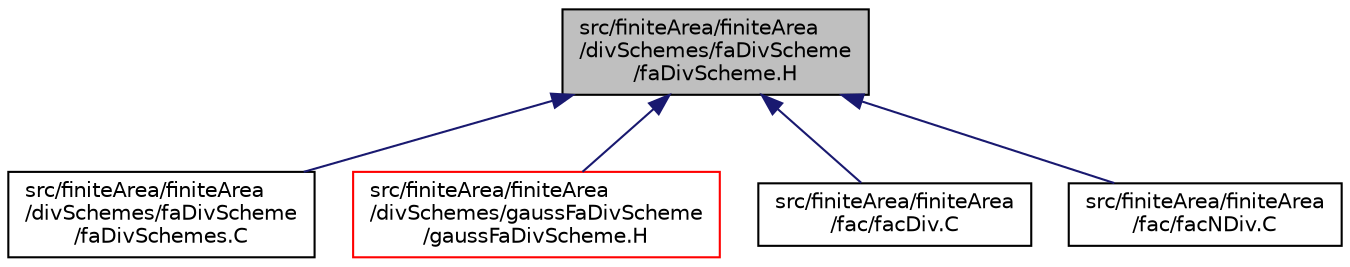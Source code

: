 digraph "src/finiteArea/finiteArea/divSchemes/faDivScheme/faDivScheme.H"
{
  bgcolor="transparent";
  edge [fontname="Helvetica",fontsize="10",labelfontname="Helvetica",labelfontsize="10"];
  node [fontname="Helvetica",fontsize="10",shape=record];
  Node1 [label="src/finiteArea/finiteArea\l/divSchemes/faDivScheme\l/faDivScheme.H",height=0.2,width=0.4,color="black", fillcolor="grey75", style="filled" fontcolor="black"];
  Node1 -> Node2 [dir="back",color="midnightblue",fontsize="10",style="solid",fontname="Helvetica"];
  Node2 [label="src/finiteArea/finiteArea\l/divSchemes/faDivScheme\l/faDivSchemes.C",height=0.2,width=0.4,color="black",URL="$faDivSchemes_8C.html"];
  Node1 -> Node3 [dir="back",color="midnightblue",fontsize="10",style="solid",fontname="Helvetica"];
  Node3 [label="src/finiteArea/finiteArea\l/divSchemes/gaussFaDivScheme\l/gaussFaDivScheme.H",height=0.2,width=0.4,color="red",URL="$gaussFaDivScheme_8H.html"];
  Node1 -> Node4 [dir="back",color="midnightblue",fontsize="10",style="solid",fontname="Helvetica"];
  Node4 [label="src/finiteArea/finiteArea\l/fac/facDiv.C",height=0.2,width=0.4,color="black",URL="$facDiv_8C.html"];
  Node1 -> Node5 [dir="back",color="midnightblue",fontsize="10",style="solid",fontname="Helvetica"];
  Node5 [label="src/finiteArea/finiteArea\l/fac/facNDiv.C",height=0.2,width=0.4,color="black",URL="$facNDiv_8C.html"];
}
